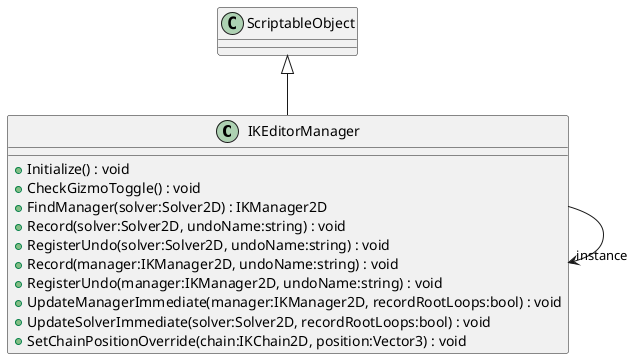 @startuml
class IKEditorManager {
    + Initialize() : void
    + CheckGizmoToggle() : void
    + FindManager(solver:Solver2D) : IKManager2D
    + Record(solver:Solver2D, undoName:string) : void
    + RegisterUndo(solver:Solver2D, undoName:string) : void
    + Record(manager:IKManager2D, undoName:string) : void
    + RegisterUndo(manager:IKManager2D, undoName:string) : void
    + UpdateManagerImmediate(manager:IKManager2D, recordRootLoops:bool) : void
    + UpdateSolverImmediate(solver:Solver2D, recordRootLoops:bool) : void
    + SetChainPositionOverride(chain:IKChain2D, position:Vector3) : void
}
ScriptableObject <|-- IKEditorManager
IKEditorManager --> "instance" IKEditorManager
@enduml
